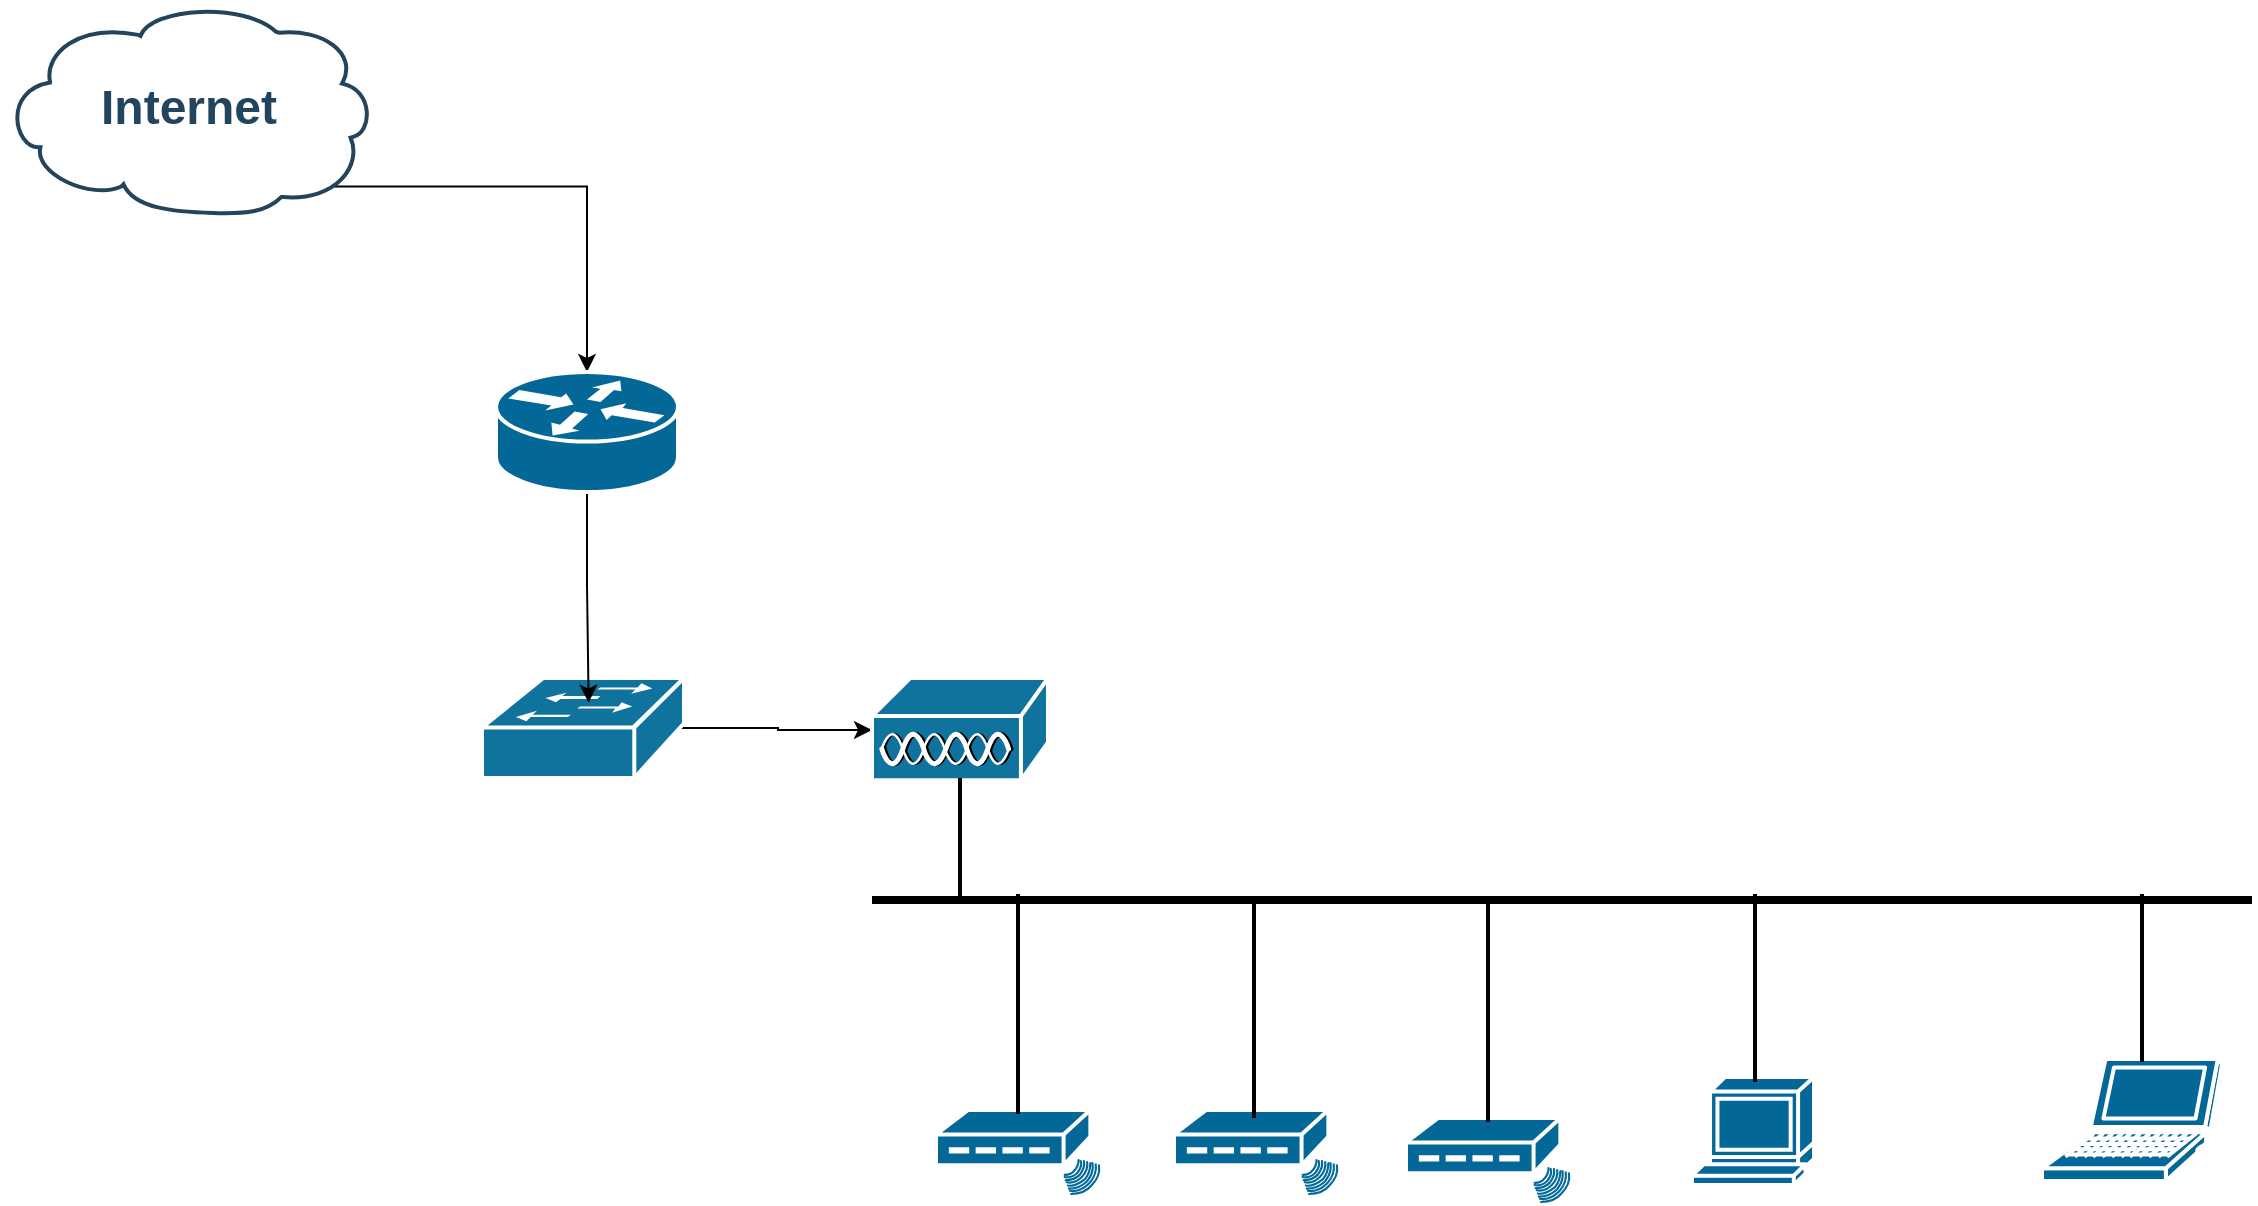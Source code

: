 <mxfile version="21.3.8" type="github">
  <diagram id="6a731a19-8d31-9384-78a2-239565b7b9f0" name="Page-1">
    <mxGraphModel dx="2390" dy="1273" grid="1" gridSize="10" guides="1" tooltips="1" connect="1" arrows="1" fold="1" page="1" pageScale="1" pageWidth="827" pageHeight="1169" background="none" math="0" shadow="0">
      <root>
        <mxCell id="0" />
        <mxCell id="1" parent="0" />
        <mxCell id="bWI8IQ_tB8MIXJz7y7Ok-2258" style="edgeStyle=orthogonalEdgeStyle;rounded=0;orthogonalLoop=1;jettySize=auto;html=1;exitX=0.89;exitY=0.87;exitDx=0;exitDy=0;exitPerimeter=0;" edge="1" parent="1" source="2109" target="bWI8IQ_tB8MIXJz7y7Ok-2257">
          <mxGeometry relative="1" as="geometry" />
        </mxCell>
        <mxCell id="2109" value="Internet" style="shape=mxgraph.cisco.storage.cloud;html=1;dashed=0;strokeColor=#23445D;fillColor=#ffffff;strokeWidth=2;fontFamily=Helvetica;fontSize=24;fontColor=#23445D;align=center;fontStyle=1" parent="1" vertex="1">
          <mxGeometry x="54" y="292" width="186" height="106" as="geometry" />
        </mxCell>
        <mxCell id="bWI8IQ_tB8MIXJz7y7Ok-2262" style="edgeStyle=orthogonalEdgeStyle;rounded=0;orthogonalLoop=1;jettySize=auto;html=1;exitX=0.98;exitY=0.5;exitDx=0;exitDy=0;exitPerimeter=0;entryX=0;entryY=0.5;entryDx=0;entryDy=0;entryPerimeter=0;" edge="1" parent="1" source="2116" target="bWI8IQ_tB8MIXJz7y7Ok-2261">
          <mxGeometry relative="1" as="geometry" />
        </mxCell>
        <mxCell id="2116" value="" style="shape=mxgraph.cisco.switches.workgroup_switch;html=1;dashed=0;fillColor=#10739E;strokeColor=#ffffff;strokeWidth=2;verticalLabelPosition=bottom;verticalAlign=top;fontFamily=Helvetica;fontSize=36;fontColor=#FFB366" parent="1" vertex="1">
          <mxGeometry x="294" y="630" width="101" height="50" as="geometry" />
        </mxCell>
        <mxCell id="bWI8IQ_tB8MIXJz7y7Ok-2260" style="edgeStyle=orthogonalEdgeStyle;rounded=0;orthogonalLoop=1;jettySize=auto;html=1;exitX=0.5;exitY=1;exitDx=0;exitDy=0;exitPerimeter=0;entryX=0.528;entryY=0.247;entryDx=0;entryDy=0;entryPerimeter=0;" edge="1" parent="1" source="bWI8IQ_tB8MIXJz7y7Ok-2257" target="2116">
          <mxGeometry relative="1" as="geometry" />
        </mxCell>
        <mxCell id="bWI8IQ_tB8MIXJz7y7Ok-2257" value="" style="shape=mxgraph.cisco.routers.router;sketch=0;html=1;pointerEvents=1;dashed=0;fillColor=#036897;strokeColor=#ffffff;strokeWidth=2;verticalLabelPosition=bottom;verticalAlign=top;align=center;outlineConnect=0;" vertex="1" parent="1">
          <mxGeometry x="301" y="477" width="91" height="60" as="geometry" />
        </mxCell>
        <mxCell id="bWI8IQ_tB8MIXJz7y7Ok-2261" value="" style="shape=mxgraph.cisco.misc.access_point;html=1;dashed=0;fillColor=#10739E;strokeColor=#ffffff;strokeWidth=2;verticalLabelPosition=bottom;verticalAlign=top;fontFamily=Helvetica;fontSize=36;fontColor=#FFB366" vertex="1" parent="1">
          <mxGeometry x="489" y="630" width="88" height="52" as="geometry" />
        </mxCell>
        <mxCell id="bWI8IQ_tB8MIXJz7y7Ok-2263" value="" style="shape=mxgraph.cisco.modems_and_phones.rf_modem;sketch=0;html=1;pointerEvents=1;dashed=0;fillColor=#036897;strokeColor=#ffffff;strokeWidth=2;verticalLabelPosition=bottom;verticalAlign=top;align=center;outlineConnect=0;" vertex="1" parent="1">
          <mxGeometry x="521" y="846" width="82" height="42" as="geometry" />
        </mxCell>
        <mxCell id="bWI8IQ_tB8MIXJz7y7Ok-2265" value="" style="shape=mxgraph.cisco.computers_and_peripherals.terminal;sketch=0;html=1;pointerEvents=1;dashed=0;fillColor=#036897;strokeColor=#ffffff;strokeWidth=2;verticalLabelPosition=bottom;verticalAlign=top;align=center;outlineConnect=0;" vertex="1" parent="1">
          <mxGeometry x="899" y="829.5" width="61" height="54" as="geometry" />
        </mxCell>
        <mxCell id="bWI8IQ_tB8MIXJz7y7Ok-2267" value="" style="line;strokeWidth=4;html=1;perimeter=backbonePerimeter;points=[];outlineConnect=0;" vertex="1" parent="1">
          <mxGeometry x="489" y="736" width="690" height="10" as="geometry" />
        </mxCell>
        <mxCell id="bWI8IQ_tB8MIXJz7y7Ok-2269" value="" style="line;strokeWidth=2;direction=south;html=1;" vertex="1" parent="1">
          <mxGeometry x="528" y="680" width="10" height="60" as="geometry" />
        </mxCell>
        <mxCell id="bWI8IQ_tB8MIXJz7y7Ok-2272" value="" style="shape=mxgraph.cisco.modems_and_phones.rf_modem;sketch=0;html=1;pointerEvents=1;dashed=0;fillColor=#036897;strokeColor=#ffffff;strokeWidth=2;verticalLabelPosition=bottom;verticalAlign=top;align=center;outlineConnect=0;" vertex="1" parent="1">
          <mxGeometry x="640" y="846" width="82" height="42" as="geometry" />
        </mxCell>
        <mxCell id="bWI8IQ_tB8MIXJz7y7Ok-2273" value="" style="shape=mxgraph.cisco.modems_and_phones.rf_modem;sketch=0;html=1;pointerEvents=1;dashed=0;fillColor=#036897;strokeColor=#ffffff;strokeWidth=2;verticalLabelPosition=bottom;verticalAlign=top;align=center;outlineConnect=0;" vertex="1" parent="1">
          <mxGeometry x="756" y="850" width="82" height="42" as="geometry" />
        </mxCell>
        <mxCell id="bWI8IQ_tB8MIXJz7y7Ok-2276" value="" style="shape=mxgraph.cisco.computers_and_peripherals.laptop;sketch=0;html=1;pointerEvents=1;dashed=0;fillColor=#036897;strokeColor=#ffffff;strokeWidth=2;verticalLabelPosition=bottom;verticalAlign=top;align=center;outlineConnect=0;" vertex="1" parent="1">
          <mxGeometry x="1074" y="820.5" width="90" height="61" as="geometry" />
        </mxCell>
        <mxCell id="bWI8IQ_tB8MIXJz7y7Ok-2278" value="" style="line;strokeWidth=2;direction=south;html=1;" vertex="1" parent="1">
          <mxGeometry x="557" y="738" width="10" height="110" as="geometry" />
        </mxCell>
        <mxCell id="bWI8IQ_tB8MIXJz7y7Ok-2279" value="" style="line;strokeWidth=2;direction=south;html=1;" vertex="1" parent="1">
          <mxGeometry x="675" y="740" width="10" height="110" as="geometry" />
        </mxCell>
        <mxCell id="bWI8IQ_tB8MIXJz7y7Ok-2280" value="" style="line;strokeWidth=2;direction=south;html=1;" vertex="1" parent="1">
          <mxGeometry x="792" y="742" width="10" height="110" as="geometry" />
        </mxCell>
        <mxCell id="bWI8IQ_tB8MIXJz7y7Ok-2281" value="" style="line;strokeWidth=2;direction=south;html=1;" vertex="1" parent="1">
          <mxGeometry x="925.5" y="738" width="10" height="94" as="geometry" />
        </mxCell>
        <mxCell id="bWI8IQ_tB8MIXJz7y7Ok-2282" value="" style="line;strokeWidth=2;direction=south;html=1;" vertex="1" parent="1">
          <mxGeometry x="1119" y="738" width="10" height="84" as="geometry" />
        </mxCell>
      </root>
    </mxGraphModel>
  </diagram>
</mxfile>
